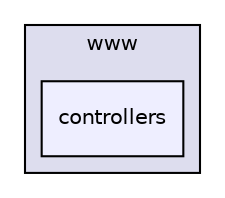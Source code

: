 digraph "C:/wamp/www/controllers" {
  compound=true
  node [ fontsize="10", fontname="Helvetica"];
  edge [ labelfontsize="10", labelfontname="Helvetica"];
  subgraph clusterdir_6cec9c0059ae9a8bc4877b04f6d117b9 {
    graph [ bgcolor="#ddddee", pencolor="black", label="www" fontname="Helvetica", fontsize="10", URL="dir_6cec9c0059ae9a8bc4877b04f6d117b9.html"]
  dir_e177131e96f1829bf0a77185416cc252 [shape=box, label="controllers", style="filled", fillcolor="#eeeeff", pencolor="black", URL="dir_e177131e96f1829bf0a77185416cc252.html"];
  }
}
